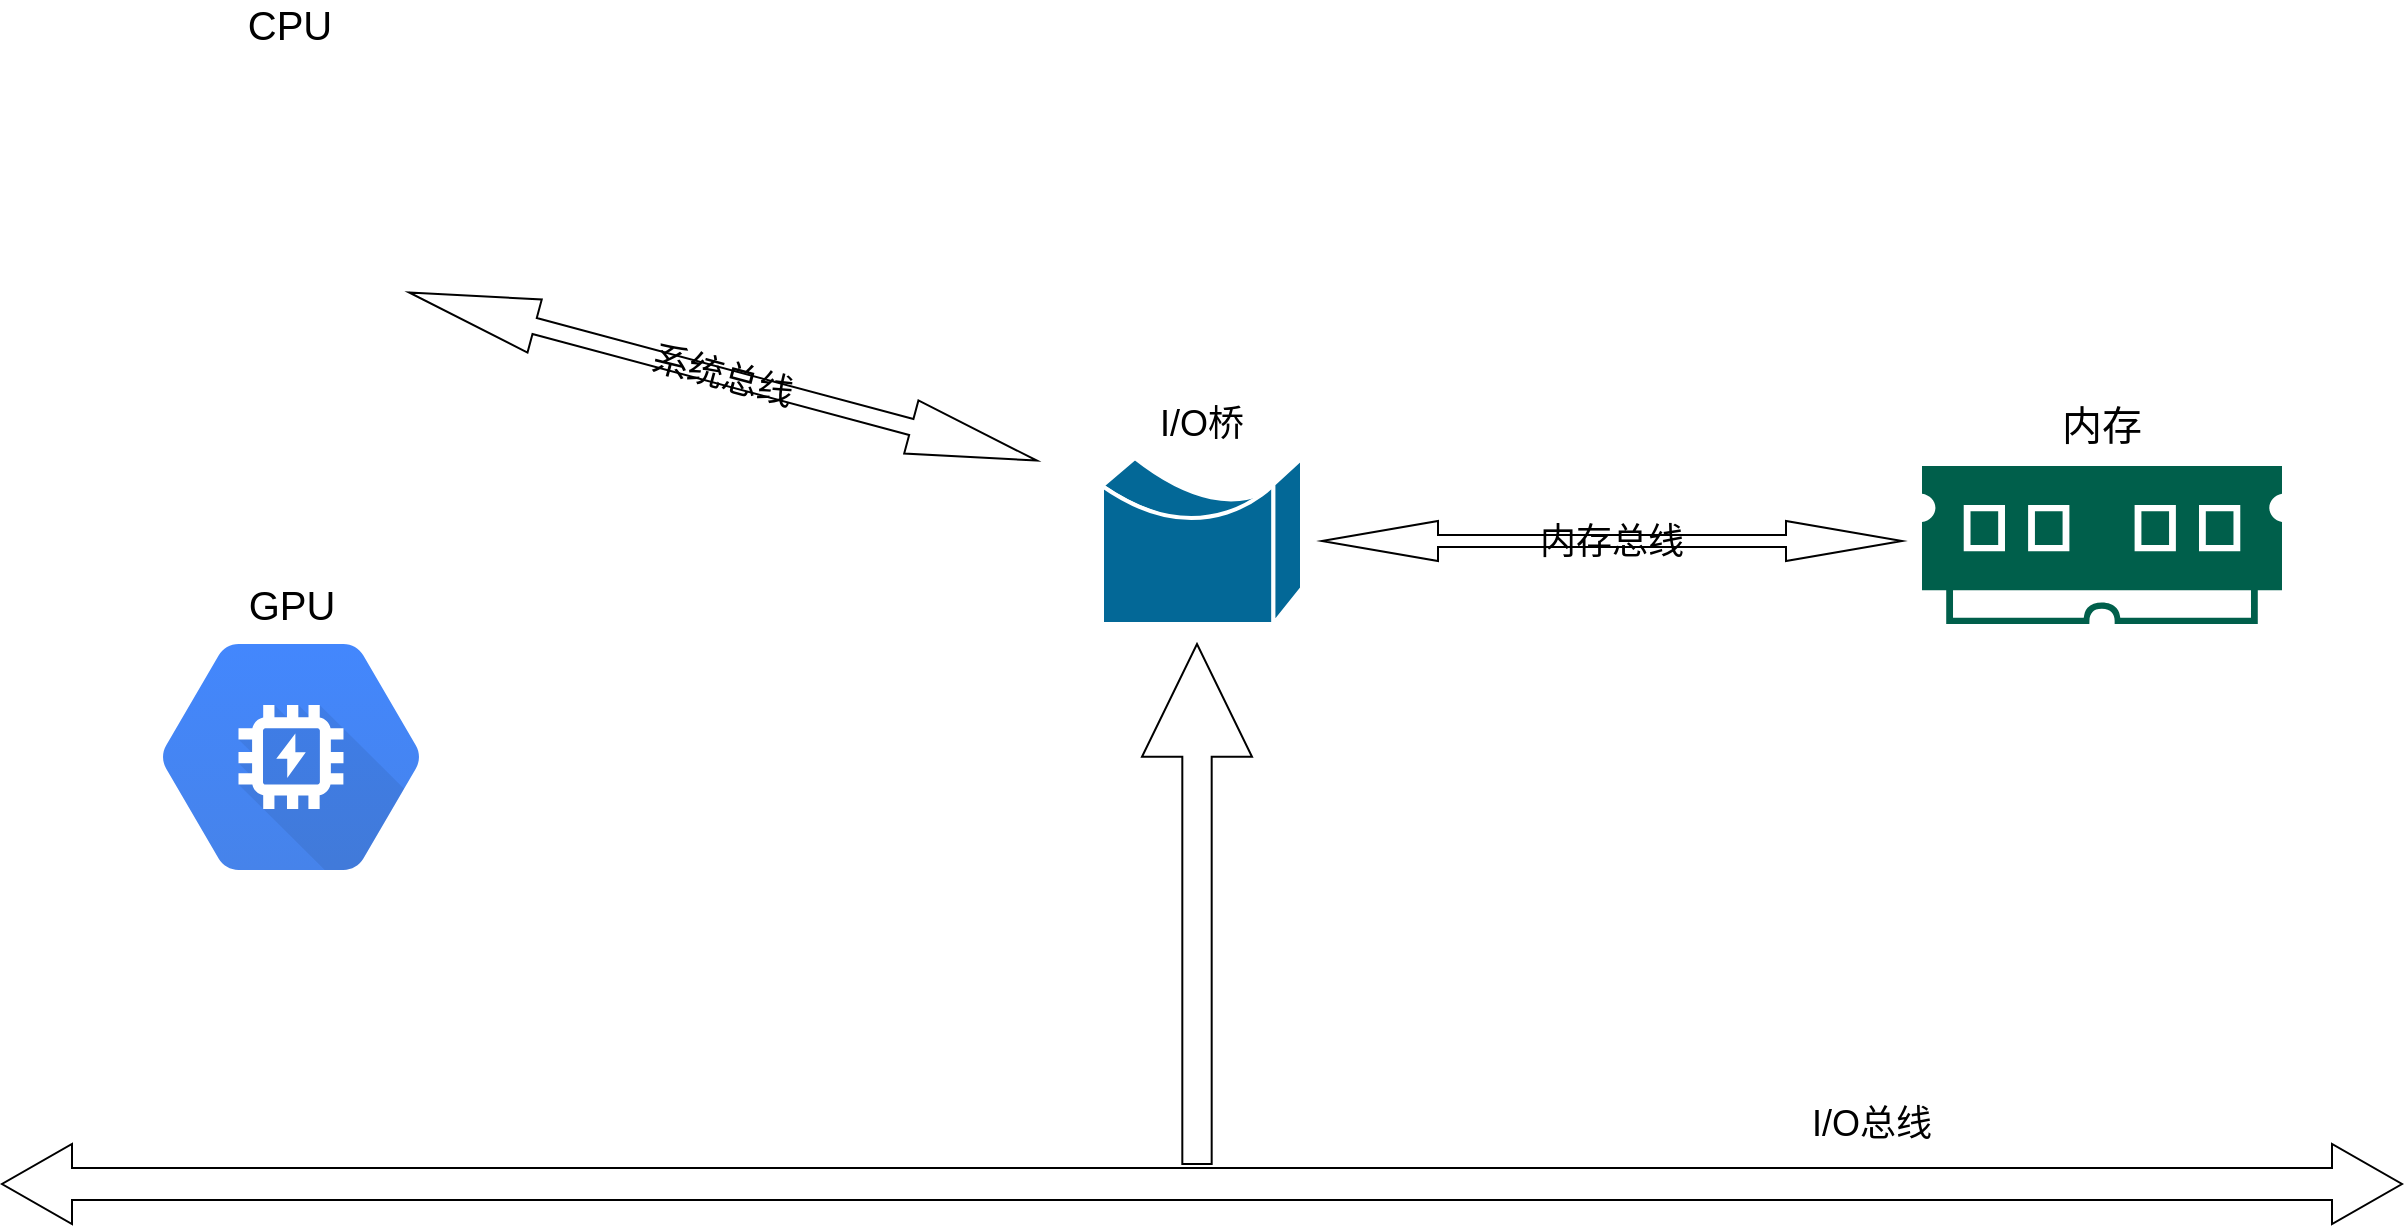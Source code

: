<mxfile version="24.7.16">
  <diagram id="dQnWIwxg25Cv5IZqiCGc" name="Page-1">
    <mxGraphModel dx="2901" dy="1132" grid="1" gridSize="10" guides="1" tooltips="1" connect="1" arrows="1" fold="1" page="1" pageScale="1" pageWidth="827" pageHeight="1169" math="0" shadow="0">
      <root>
        <mxCell id="0" />
        <mxCell id="1" parent="0" />
        <mxCell id="_iDQuuAQu23F64emr4-P-1" value="" style="shape=mxgraph.gcp.compute.gpu;html=1;fillColor=#4387FD;gradientColor=#4683EA;strokeColor=none;verticalLabelPosition=bottom;verticalAlign=top;align=center;" parent="1" vertex="1">
          <mxGeometry x="-230" y="520" width="129" height="113" as="geometry" />
        </mxCell>
        <mxCell id="_iDQuuAQu23F64emr4-P-2" value="" style="shape=image;html=1;verticalAlign=top;verticalLabelPosition=bottom;labelBackgroundColor=#ffffff;imageAspect=0;aspect=fixed;image=https://cdn4.iconfinder.com/data/icons/big-data-free/32/Data-08-128.png" parent="1" vertex="1">
          <mxGeometry x="-230" y="230" width="128" height="128" as="geometry" />
        </mxCell>
        <mxCell id="Xv4kO0z-SnhxBDCYFVWG-1" value="" style="pointerEvents=1;shadow=0;dashed=0;html=1;strokeColor=none;fillColor=#005F4B;labelPosition=center;verticalLabelPosition=bottom;verticalAlign=top;align=center;outlineConnect=0;shape=mxgraph.veeam2.ram;" parent="1" vertex="1">
          <mxGeometry x="650" y="431" width="180" height="79" as="geometry" />
        </mxCell>
        <mxCell id="Xv4kO0z-SnhxBDCYFVWG-3" value="" style="html=1;shadow=0;dashed=0;align=center;verticalAlign=middle;shape=mxgraph.arrows2.twoWayArrow;dy=0.6;dx=35;" parent="1" vertex="1">
          <mxGeometry x="-310" y="770" width="1200" height="40" as="geometry" />
        </mxCell>
        <mxCell id="Xv4kO0z-SnhxBDCYFVWG-6" value="I/O总线" style="text;html=1;strokeColor=none;fillColor=none;align=center;verticalAlign=middle;whiteSpace=wrap;rounded=0;fontSize=18;" parent="1" vertex="1">
          <mxGeometry x="590" y="750" width="70" height="20" as="geometry" />
        </mxCell>
        <mxCell id="Xv4kO0z-SnhxBDCYFVWG-8" value="" style="shape=mxgraph.cisco.misc.bridge;html=1;dashed=0;fillColor=#036897;strokeColor=#ffffff;strokeWidth=2;verticalLabelPosition=bottom;verticalAlign=top;fontSize=18;" parent="1" vertex="1">
          <mxGeometry x="240" y="427" width="100" height="83" as="geometry" />
        </mxCell>
        <mxCell id="Xv4kO0z-SnhxBDCYFVWG-10" value="I/O桥" style="text;html=1;strokeColor=none;fillColor=none;align=center;verticalAlign=middle;whiteSpace=wrap;rounded=0;fontSize=18;" parent="1" vertex="1">
          <mxGeometry x="255" y="400" width="70" height="20" as="geometry" />
        </mxCell>
        <mxCell id="Xv4kO0z-SnhxBDCYFVWG-11" value="" style="shape=singleArrow;direction=north;whiteSpace=wrap;html=1;fontSize=18;arrowWidth=0.267;arrowSize=0.217;" parent="1" vertex="1">
          <mxGeometry x="260" y="520" width="55" height="260" as="geometry" />
        </mxCell>
        <mxCell id="Xv4kO0z-SnhxBDCYFVWG-13" value="系统总线" style="shape=doubleArrow;whiteSpace=wrap;html=1;fontSize=18;rotation=15;" parent="1" vertex="1">
          <mxGeometry x="-112" y="372.5" width="324.97" height="27.5" as="geometry" />
        </mxCell>
        <mxCell id="Xv4kO0z-SnhxBDCYFVWG-14" value="内存总线" style="shape=doubleArrow;whiteSpace=wrap;html=1;fontSize=18;" parent="1" vertex="1">
          <mxGeometry x="350" y="458.5" width="290" height="20" as="geometry" />
        </mxCell>
        <mxCell id="KSfDmZof9sS_4XdEDlB2-2" value="内存" style="text;html=1;strokeColor=none;fillColor=none;align=center;verticalAlign=middle;whiteSpace=wrap;rounded=0;fontSize=20;" parent="1" vertex="1">
          <mxGeometry x="705" y="400" width="70" height="20" as="geometry" />
        </mxCell>
        <mxCell id="KSfDmZof9sS_4XdEDlB2-4" value="CPU" style="text;html=1;strokeColor=none;fillColor=none;align=center;verticalAlign=middle;whiteSpace=wrap;rounded=0;fontSize=20;" parent="1" vertex="1">
          <mxGeometry x="-201" y="200" width="70" height="20" as="geometry" />
        </mxCell>
        <mxCell id="KSfDmZof9sS_4XdEDlB2-5" value="GPU" style="text;html=1;strokeColor=none;fillColor=none;align=center;verticalAlign=middle;whiteSpace=wrap;rounded=0;fontSize=20;" parent="1" vertex="1">
          <mxGeometry x="-200" y="490" width="70" height="20" as="geometry" />
        </mxCell>
      </root>
    </mxGraphModel>
  </diagram>
</mxfile>

